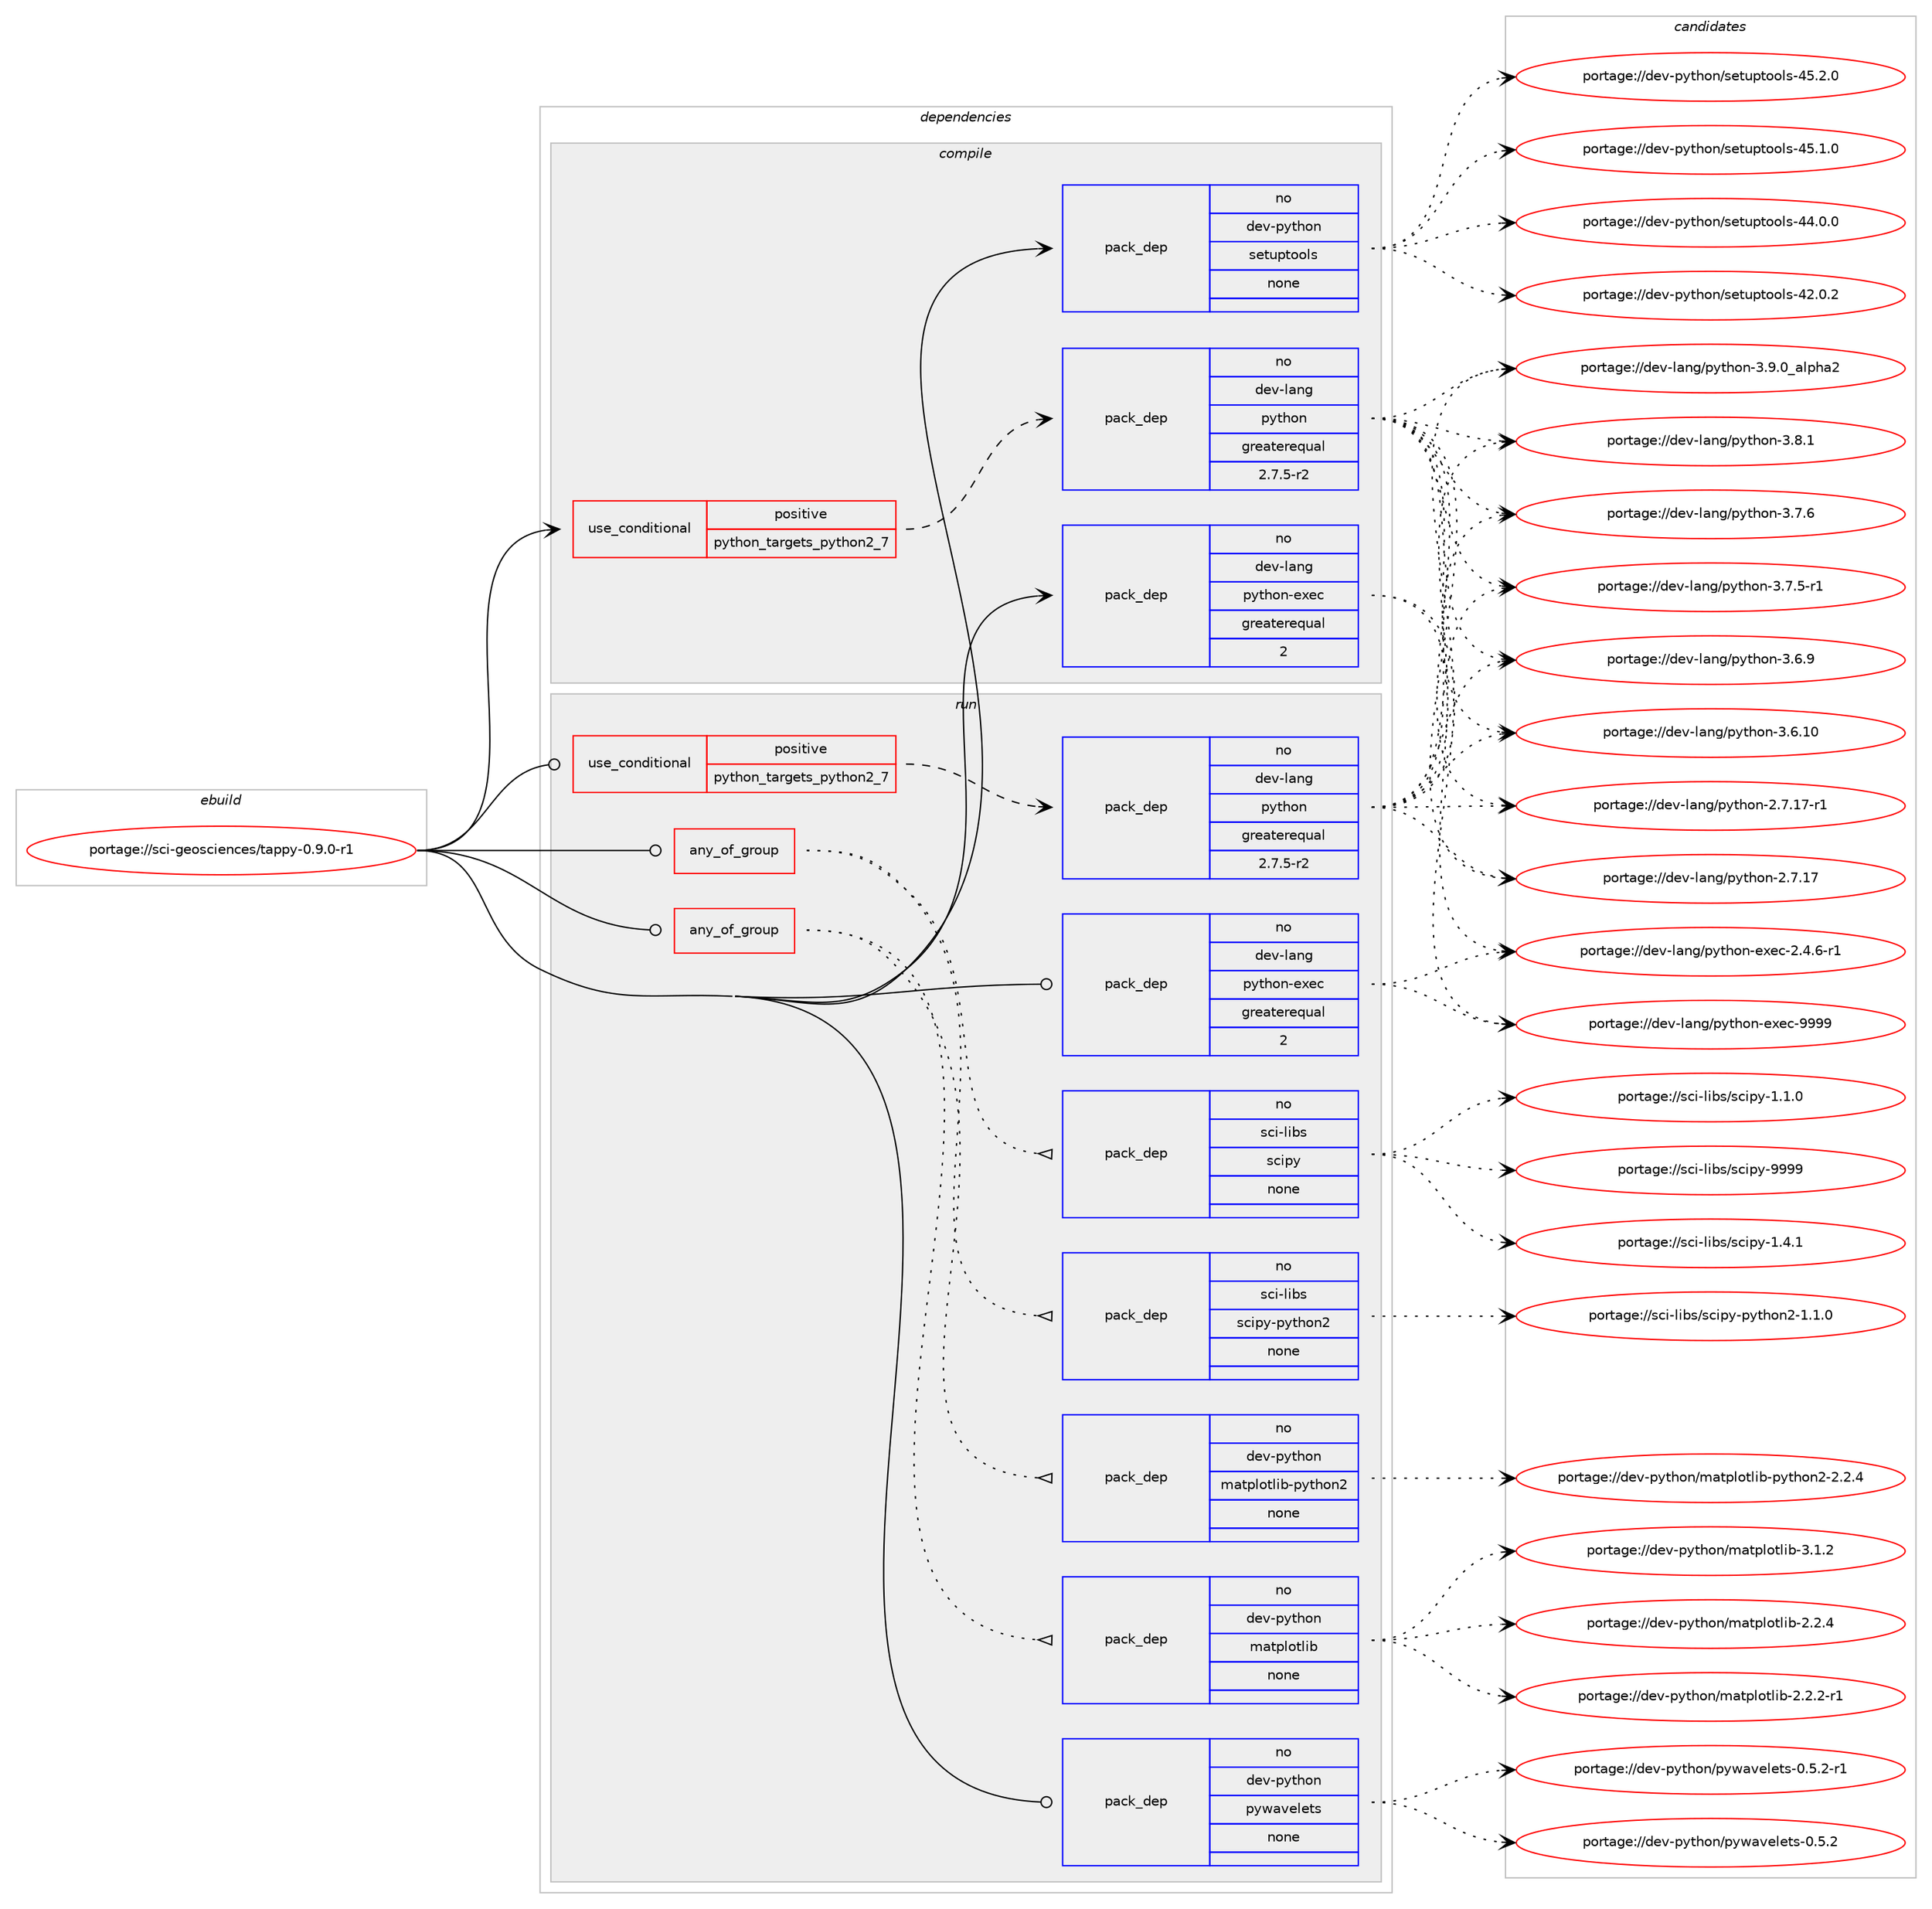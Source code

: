 digraph prolog {

# *************
# Graph options
# *************

newrank=true;
concentrate=true;
compound=true;
graph [rankdir=LR,fontname=Helvetica,fontsize=10,ranksep=1.5];#, ranksep=2.5, nodesep=0.2];
edge  [arrowhead=vee];
node  [fontname=Helvetica,fontsize=10];

# **********
# The ebuild
# **********

subgraph cluster_leftcol {
color=gray;
rank=same;
label=<<i>ebuild</i>>;
id [label="portage://sci-geosciences/tappy-0.9.0-r1", color=red, width=4, href="../sci-geosciences/tappy-0.9.0-r1.svg"];
}

# ****************
# The dependencies
# ****************

subgraph cluster_midcol {
color=gray;
label=<<i>dependencies</i>>;
subgraph cluster_compile {
fillcolor="#eeeeee";
style=filled;
label=<<i>compile</i>>;
subgraph cond19164 {
dependency93782 [label=<<TABLE BORDER="0" CELLBORDER="1" CELLSPACING="0" CELLPADDING="4"><TR><TD ROWSPAN="3" CELLPADDING="10">use_conditional</TD></TR><TR><TD>positive</TD></TR><TR><TD>python_targets_python2_7</TD></TR></TABLE>>, shape=none, color=red];
subgraph pack73034 {
dependency93783 [label=<<TABLE BORDER="0" CELLBORDER="1" CELLSPACING="0" CELLPADDING="4" WIDTH="220"><TR><TD ROWSPAN="6" CELLPADDING="30">pack_dep</TD></TR><TR><TD WIDTH="110">no</TD></TR><TR><TD>dev-lang</TD></TR><TR><TD>python</TD></TR><TR><TD>greaterequal</TD></TR><TR><TD>2.7.5-r2</TD></TR></TABLE>>, shape=none, color=blue];
}
dependency93782:e -> dependency93783:w [weight=20,style="dashed",arrowhead="vee"];
}
id:e -> dependency93782:w [weight=20,style="solid",arrowhead="vee"];
subgraph pack73035 {
dependency93784 [label=<<TABLE BORDER="0" CELLBORDER="1" CELLSPACING="0" CELLPADDING="4" WIDTH="220"><TR><TD ROWSPAN="6" CELLPADDING="30">pack_dep</TD></TR><TR><TD WIDTH="110">no</TD></TR><TR><TD>dev-lang</TD></TR><TR><TD>python-exec</TD></TR><TR><TD>greaterequal</TD></TR><TR><TD>2</TD></TR></TABLE>>, shape=none, color=blue];
}
id:e -> dependency93784:w [weight=20,style="solid",arrowhead="vee"];
subgraph pack73036 {
dependency93785 [label=<<TABLE BORDER="0" CELLBORDER="1" CELLSPACING="0" CELLPADDING="4" WIDTH="220"><TR><TD ROWSPAN="6" CELLPADDING="30">pack_dep</TD></TR><TR><TD WIDTH="110">no</TD></TR><TR><TD>dev-python</TD></TR><TR><TD>setuptools</TD></TR><TR><TD>none</TD></TR><TR><TD></TD></TR></TABLE>>, shape=none, color=blue];
}
id:e -> dependency93785:w [weight=20,style="solid",arrowhead="vee"];
}
subgraph cluster_compileandrun {
fillcolor="#eeeeee";
style=filled;
label=<<i>compile and run</i>>;
}
subgraph cluster_run {
fillcolor="#eeeeee";
style=filled;
label=<<i>run</i>>;
subgraph any1500 {
dependency93786 [label=<<TABLE BORDER="0" CELLBORDER="1" CELLSPACING="0" CELLPADDING="4"><TR><TD CELLPADDING="10">any_of_group</TD></TR></TABLE>>, shape=none, color=red];subgraph pack73037 {
dependency93787 [label=<<TABLE BORDER="0" CELLBORDER="1" CELLSPACING="0" CELLPADDING="4" WIDTH="220"><TR><TD ROWSPAN="6" CELLPADDING="30">pack_dep</TD></TR><TR><TD WIDTH="110">no</TD></TR><TR><TD>dev-python</TD></TR><TR><TD>matplotlib-python2</TD></TR><TR><TD>none</TD></TR><TR><TD></TD></TR></TABLE>>, shape=none, color=blue];
}
dependency93786:e -> dependency93787:w [weight=20,style="dotted",arrowhead="oinv"];
subgraph pack73038 {
dependency93788 [label=<<TABLE BORDER="0" CELLBORDER="1" CELLSPACING="0" CELLPADDING="4" WIDTH="220"><TR><TD ROWSPAN="6" CELLPADDING="30">pack_dep</TD></TR><TR><TD WIDTH="110">no</TD></TR><TR><TD>dev-python</TD></TR><TR><TD>matplotlib</TD></TR><TR><TD>none</TD></TR><TR><TD></TD></TR></TABLE>>, shape=none, color=blue];
}
dependency93786:e -> dependency93788:w [weight=20,style="dotted",arrowhead="oinv"];
}
id:e -> dependency93786:w [weight=20,style="solid",arrowhead="odot"];
subgraph any1501 {
dependency93789 [label=<<TABLE BORDER="0" CELLBORDER="1" CELLSPACING="0" CELLPADDING="4"><TR><TD CELLPADDING="10">any_of_group</TD></TR></TABLE>>, shape=none, color=red];subgraph pack73039 {
dependency93790 [label=<<TABLE BORDER="0" CELLBORDER="1" CELLSPACING="0" CELLPADDING="4" WIDTH="220"><TR><TD ROWSPAN="6" CELLPADDING="30">pack_dep</TD></TR><TR><TD WIDTH="110">no</TD></TR><TR><TD>sci-libs</TD></TR><TR><TD>scipy-python2</TD></TR><TR><TD>none</TD></TR><TR><TD></TD></TR></TABLE>>, shape=none, color=blue];
}
dependency93789:e -> dependency93790:w [weight=20,style="dotted",arrowhead="oinv"];
subgraph pack73040 {
dependency93791 [label=<<TABLE BORDER="0" CELLBORDER="1" CELLSPACING="0" CELLPADDING="4" WIDTH="220"><TR><TD ROWSPAN="6" CELLPADDING="30">pack_dep</TD></TR><TR><TD WIDTH="110">no</TD></TR><TR><TD>sci-libs</TD></TR><TR><TD>scipy</TD></TR><TR><TD>none</TD></TR><TR><TD></TD></TR></TABLE>>, shape=none, color=blue];
}
dependency93789:e -> dependency93791:w [weight=20,style="dotted",arrowhead="oinv"];
}
id:e -> dependency93789:w [weight=20,style="solid",arrowhead="odot"];
subgraph cond19165 {
dependency93792 [label=<<TABLE BORDER="0" CELLBORDER="1" CELLSPACING="0" CELLPADDING="4"><TR><TD ROWSPAN="3" CELLPADDING="10">use_conditional</TD></TR><TR><TD>positive</TD></TR><TR><TD>python_targets_python2_7</TD></TR></TABLE>>, shape=none, color=red];
subgraph pack73041 {
dependency93793 [label=<<TABLE BORDER="0" CELLBORDER="1" CELLSPACING="0" CELLPADDING="4" WIDTH="220"><TR><TD ROWSPAN="6" CELLPADDING="30">pack_dep</TD></TR><TR><TD WIDTH="110">no</TD></TR><TR><TD>dev-lang</TD></TR><TR><TD>python</TD></TR><TR><TD>greaterequal</TD></TR><TR><TD>2.7.5-r2</TD></TR></TABLE>>, shape=none, color=blue];
}
dependency93792:e -> dependency93793:w [weight=20,style="dashed",arrowhead="vee"];
}
id:e -> dependency93792:w [weight=20,style="solid",arrowhead="odot"];
subgraph pack73042 {
dependency93794 [label=<<TABLE BORDER="0" CELLBORDER="1" CELLSPACING="0" CELLPADDING="4" WIDTH="220"><TR><TD ROWSPAN="6" CELLPADDING="30">pack_dep</TD></TR><TR><TD WIDTH="110">no</TD></TR><TR><TD>dev-lang</TD></TR><TR><TD>python-exec</TD></TR><TR><TD>greaterequal</TD></TR><TR><TD>2</TD></TR></TABLE>>, shape=none, color=blue];
}
id:e -> dependency93794:w [weight=20,style="solid",arrowhead="odot"];
subgraph pack73043 {
dependency93795 [label=<<TABLE BORDER="0" CELLBORDER="1" CELLSPACING="0" CELLPADDING="4" WIDTH="220"><TR><TD ROWSPAN="6" CELLPADDING="30">pack_dep</TD></TR><TR><TD WIDTH="110">no</TD></TR><TR><TD>dev-python</TD></TR><TR><TD>pywavelets</TD></TR><TR><TD>none</TD></TR><TR><TD></TD></TR></TABLE>>, shape=none, color=blue];
}
id:e -> dependency93795:w [weight=20,style="solid",arrowhead="odot"];
}
}

# **************
# The candidates
# **************

subgraph cluster_choices {
rank=same;
color=gray;
label=<<i>candidates</i>>;

subgraph choice73034 {
color=black;
nodesep=1;
choice10010111845108971101034711212111610411111045514657464895971081121049750 [label="portage://dev-lang/python-3.9.0_alpha2", color=red, width=4,href="../dev-lang/python-3.9.0_alpha2.svg"];
choice100101118451089711010347112121116104111110455146564649 [label="portage://dev-lang/python-3.8.1", color=red, width=4,href="../dev-lang/python-3.8.1.svg"];
choice100101118451089711010347112121116104111110455146554654 [label="portage://dev-lang/python-3.7.6", color=red, width=4,href="../dev-lang/python-3.7.6.svg"];
choice1001011184510897110103471121211161041111104551465546534511449 [label="portage://dev-lang/python-3.7.5-r1", color=red, width=4,href="../dev-lang/python-3.7.5-r1.svg"];
choice100101118451089711010347112121116104111110455146544657 [label="portage://dev-lang/python-3.6.9", color=red, width=4,href="../dev-lang/python-3.6.9.svg"];
choice10010111845108971101034711212111610411111045514654464948 [label="portage://dev-lang/python-3.6.10", color=red, width=4,href="../dev-lang/python-3.6.10.svg"];
choice100101118451089711010347112121116104111110455046554649554511449 [label="portage://dev-lang/python-2.7.17-r1", color=red, width=4,href="../dev-lang/python-2.7.17-r1.svg"];
choice10010111845108971101034711212111610411111045504655464955 [label="portage://dev-lang/python-2.7.17", color=red, width=4,href="../dev-lang/python-2.7.17.svg"];
dependency93783:e -> choice10010111845108971101034711212111610411111045514657464895971081121049750:w [style=dotted,weight="100"];
dependency93783:e -> choice100101118451089711010347112121116104111110455146564649:w [style=dotted,weight="100"];
dependency93783:e -> choice100101118451089711010347112121116104111110455146554654:w [style=dotted,weight="100"];
dependency93783:e -> choice1001011184510897110103471121211161041111104551465546534511449:w [style=dotted,weight="100"];
dependency93783:e -> choice100101118451089711010347112121116104111110455146544657:w [style=dotted,weight="100"];
dependency93783:e -> choice10010111845108971101034711212111610411111045514654464948:w [style=dotted,weight="100"];
dependency93783:e -> choice100101118451089711010347112121116104111110455046554649554511449:w [style=dotted,weight="100"];
dependency93783:e -> choice10010111845108971101034711212111610411111045504655464955:w [style=dotted,weight="100"];
}
subgraph choice73035 {
color=black;
nodesep=1;
choice10010111845108971101034711212111610411111045101120101994557575757 [label="portage://dev-lang/python-exec-9999", color=red, width=4,href="../dev-lang/python-exec-9999.svg"];
choice10010111845108971101034711212111610411111045101120101994550465246544511449 [label="portage://dev-lang/python-exec-2.4.6-r1", color=red, width=4,href="../dev-lang/python-exec-2.4.6-r1.svg"];
dependency93784:e -> choice10010111845108971101034711212111610411111045101120101994557575757:w [style=dotted,weight="100"];
dependency93784:e -> choice10010111845108971101034711212111610411111045101120101994550465246544511449:w [style=dotted,weight="100"];
}
subgraph choice73036 {
color=black;
nodesep=1;
choice100101118451121211161041111104711510111611711211611111110811545525346504648 [label="portage://dev-python/setuptools-45.2.0", color=red, width=4,href="../dev-python/setuptools-45.2.0.svg"];
choice100101118451121211161041111104711510111611711211611111110811545525346494648 [label="portage://dev-python/setuptools-45.1.0", color=red, width=4,href="../dev-python/setuptools-45.1.0.svg"];
choice100101118451121211161041111104711510111611711211611111110811545525246484648 [label="portage://dev-python/setuptools-44.0.0", color=red, width=4,href="../dev-python/setuptools-44.0.0.svg"];
choice100101118451121211161041111104711510111611711211611111110811545525046484650 [label="portage://dev-python/setuptools-42.0.2", color=red, width=4,href="../dev-python/setuptools-42.0.2.svg"];
dependency93785:e -> choice100101118451121211161041111104711510111611711211611111110811545525346504648:w [style=dotted,weight="100"];
dependency93785:e -> choice100101118451121211161041111104711510111611711211611111110811545525346494648:w [style=dotted,weight="100"];
dependency93785:e -> choice100101118451121211161041111104711510111611711211611111110811545525246484648:w [style=dotted,weight="100"];
dependency93785:e -> choice100101118451121211161041111104711510111611711211611111110811545525046484650:w [style=dotted,weight="100"];
}
subgraph choice73037 {
color=black;
nodesep=1;
choice100101118451121211161041111104710997116112108111116108105984511212111610411111050455046504652 [label="portage://dev-python/matplotlib-python2-2.2.4", color=red, width=4,href="../dev-python/matplotlib-python2-2.2.4.svg"];
dependency93787:e -> choice100101118451121211161041111104710997116112108111116108105984511212111610411111050455046504652:w [style=dotted,weight="100"];
}
subgraph choice73038 {
color=black;
nodesep=1;
choice10010111845112121116104111110471099711611210811111610810598455146494650 [label="portage://dev-python/matplotlib-3.1.2", color=red, width=4,href="../dev-python/matplotlib-3.1.2.svg"];
choice10010111845112121116104111110471099711611210811111610810598455046504652 [label="portage://dev-python/matplotlib-2.2.4", color=red, width=4,href="../dev-python/matplotlib-2.2.4.svg"];
choice100101118451121211161041111104710997116112108111116108105984550465046504511449 [label="portage://dev-python/matplotlib-2.2.2-r1", color=red, width=4,href="../dev-python/matplotlib-2.2.2-r1.svg"];
dependency93788:e -> choice10010111845112121116104111110471099711611210811111610810598455146494650:w [style=dotted,weight="100"];
dependency93788:e -> choice10010111845112121116104111110471099711611210811111610810598455046504652:w [style=dotted,weight="100"];
dependency93788:e -> choice100101118451121211161041111104710997116112108111116108105984550465046504511449:w [style=dotted,weight="100"];
}
subgraph choice73039 {
color=black;
nodesep=1;
choice11599105451081059811547115991051121214511212111610411111050454946494648 [label="portage://sci-libs/scipy-python2-1.1.0", color=red, width=4,href="../sci-libs/scipy-python2-1.1.0.svg"];
dependency93790:e -> choice11599105451081059811547115991051121214511212111610411111050454946494648:w [style=dotted,weight="100"];
}
subgraph choice73040 {
color=black;
nodesep=1;
choice11599105451081059811547115991051121214557575757 [label="portage://sci-libs/scipy-9999", color=red, width=4,href="../sci-libs/scipy-9999.svg"];
choice1159910545108105981154711599105112121454946524649 [label="portage://sci-libs/scipy-1.4.1", color=red, width=4,href="../sci-libs/scipy-1.4.1.svg"];
choice1159910545108105981154711599105112121454946494648 [label="portage://sci-libs/scipy-1.1.0", color=red, width=4,href="../sci-libs/scipy-1.1.0.svg"];
dependency93791:e -> choice11599105451081059811547115991051121214557575757:w [style=dotted,weight="100"];
dependency93791:e -> choice1159910545108105981154711599105112121454946524649:w [style=dotted,weight="100"];
dependency93791:e -> choice1159910545108105981154711599105112121454946494648:w [style=dotted,weight="100"];
}
subgraph choice73041 {
color=black;
nodesep=1;
choice10010111845108971101034711212111610411111045514657464895971081121049750 [label="portage://dev-lang/python-3.9.0_alpha2", color=red, width=4,href="../dev-lang/python-3.9.0_alpha2.svg"];
choice100101118451089711010347112121116104111110455146564649 [label="portage://dev-lang/python-3.8.1", color=red, width=4,href="../dev-lang/python-3.8.1.svg"];
choice100101118451089711010347112121116104111110455146554654 [label="portage://dev-lang/python-3.7.6", color=red, width=4,href="../dev-lang/python-3.7.6.svg"];
choice1001011184510897110103471121211161041111104551465546534511449 [label="portage://dev-lang/python-3.7.5-r1", color=red, width=4,href="../dev-lang/python-3.7.5-r1.svg"];
choice100101118451089711010347112121116104111110455146544657 [label="portage://dev-lang/python-3.6.9", color=red, width=4,href="../dev-lang/python-3.6.9.svg"];
choice10010111845108971101034711212111610411111045514654464948 [label="portage://dev-lang/python-3.6.10", color=red, width=4,href="../dev-lang/python-3.6.10.svg"];
choice100101118451089711010347112121116104111110455046554649554511449 [label="portage://dev-lang/python-2.7.17-r1", color=red, width=4,href="../dev-lang/python-2.7.17-r1.svg"];
choice10010111845108971101034711212111610411111045504655464955 [label="portage://dev-lang/python-2.7.17", color=red, width=4,href="../dev-lang/python-2.7.17.svg"];
dependency93793:e -> choice10010111845108971101034711212111610411111045514657464895971081121049750:w [style=dotted,weight="100"];
dependency93793:e -> choice100101118451089711010347112121116104111110455146564649:w [style=dotted,weight="100"];
dependency93793:e -> choice100101118451089711010347112121116104111110455146554654:w [style=dotted,weight="100"];
dependency93793:e -> choice1001011184510897110103471121211161041111104551465546534511449:w [style=dotted,weight="100"];
dependency93793:e -> choice100101118451089711010347112121116104111110455146544657:w [style=dotted,weight="100"];
dependency93793:e -> choice10010111845108971101034711212111610411111045514654464948:w [style=dotted,weight="100"];
dependency93793:e -> choice100101118451089711010347112121116104111110455046554649554511449:w [style=dotted,weight="100"];
dependency93793:e -> choice10010111845108971101034711212111610411111045504655464955:w [style=dotted,weight="100"];
}
subgraph choice73042 {
color=black;
nodesep=1;
choice10010111845108971101034711212111610411111045101120101994557575757 [label="portage://dev-lang/python-exec-9999", color=red, width=4,href="../dev-lang/python-exec-9999.svg"];
choice10010111845108971101034711212111610411111045101120101994550465246544511449 [label="portage://dev-lang/python-exec-2.4.6-r1", color=red, width=4,href="../dev-lang/python-exec-2.4.6-r1.svg"];
dependency93794:e -> choice10010111845108971101034711212111610411111045101120101994557575757:w [style=dotted,weight="100"];
dependency93794:e -> choice10010111845108971101034711212111610411111045101120101994550465246544511449:w [style=dotted,weight="100"];
}
subgraph choice73043 {
color=black;
nodesep=1;
choice1001011184511212111610411111047112121119971181011081011161154548465346504511449 [label="portage://dev-python/pywavelets-0.5.2-r1", color=red, width=4,href="../dev-python/pywavelets-0.5.2-r1.svg"];
choice100101118451121211161041111104711212111997118101108101116115454846534650 [label="portage://dev-python/pywavelets-0.5.2", color=red, width=4,href="../dev-python/pywavelets-0.5.2.svg"];
dependency93795:e -> choice1001011184511212111610411111047112121119971181011081011161154548465346504511449:w [style=dotted,weight="100"];
dependency93795:e -> choice100101118451121211161041111104711212111997118101108101116115454846534650:w [style=dotted,weight="100"];
}
}

}
